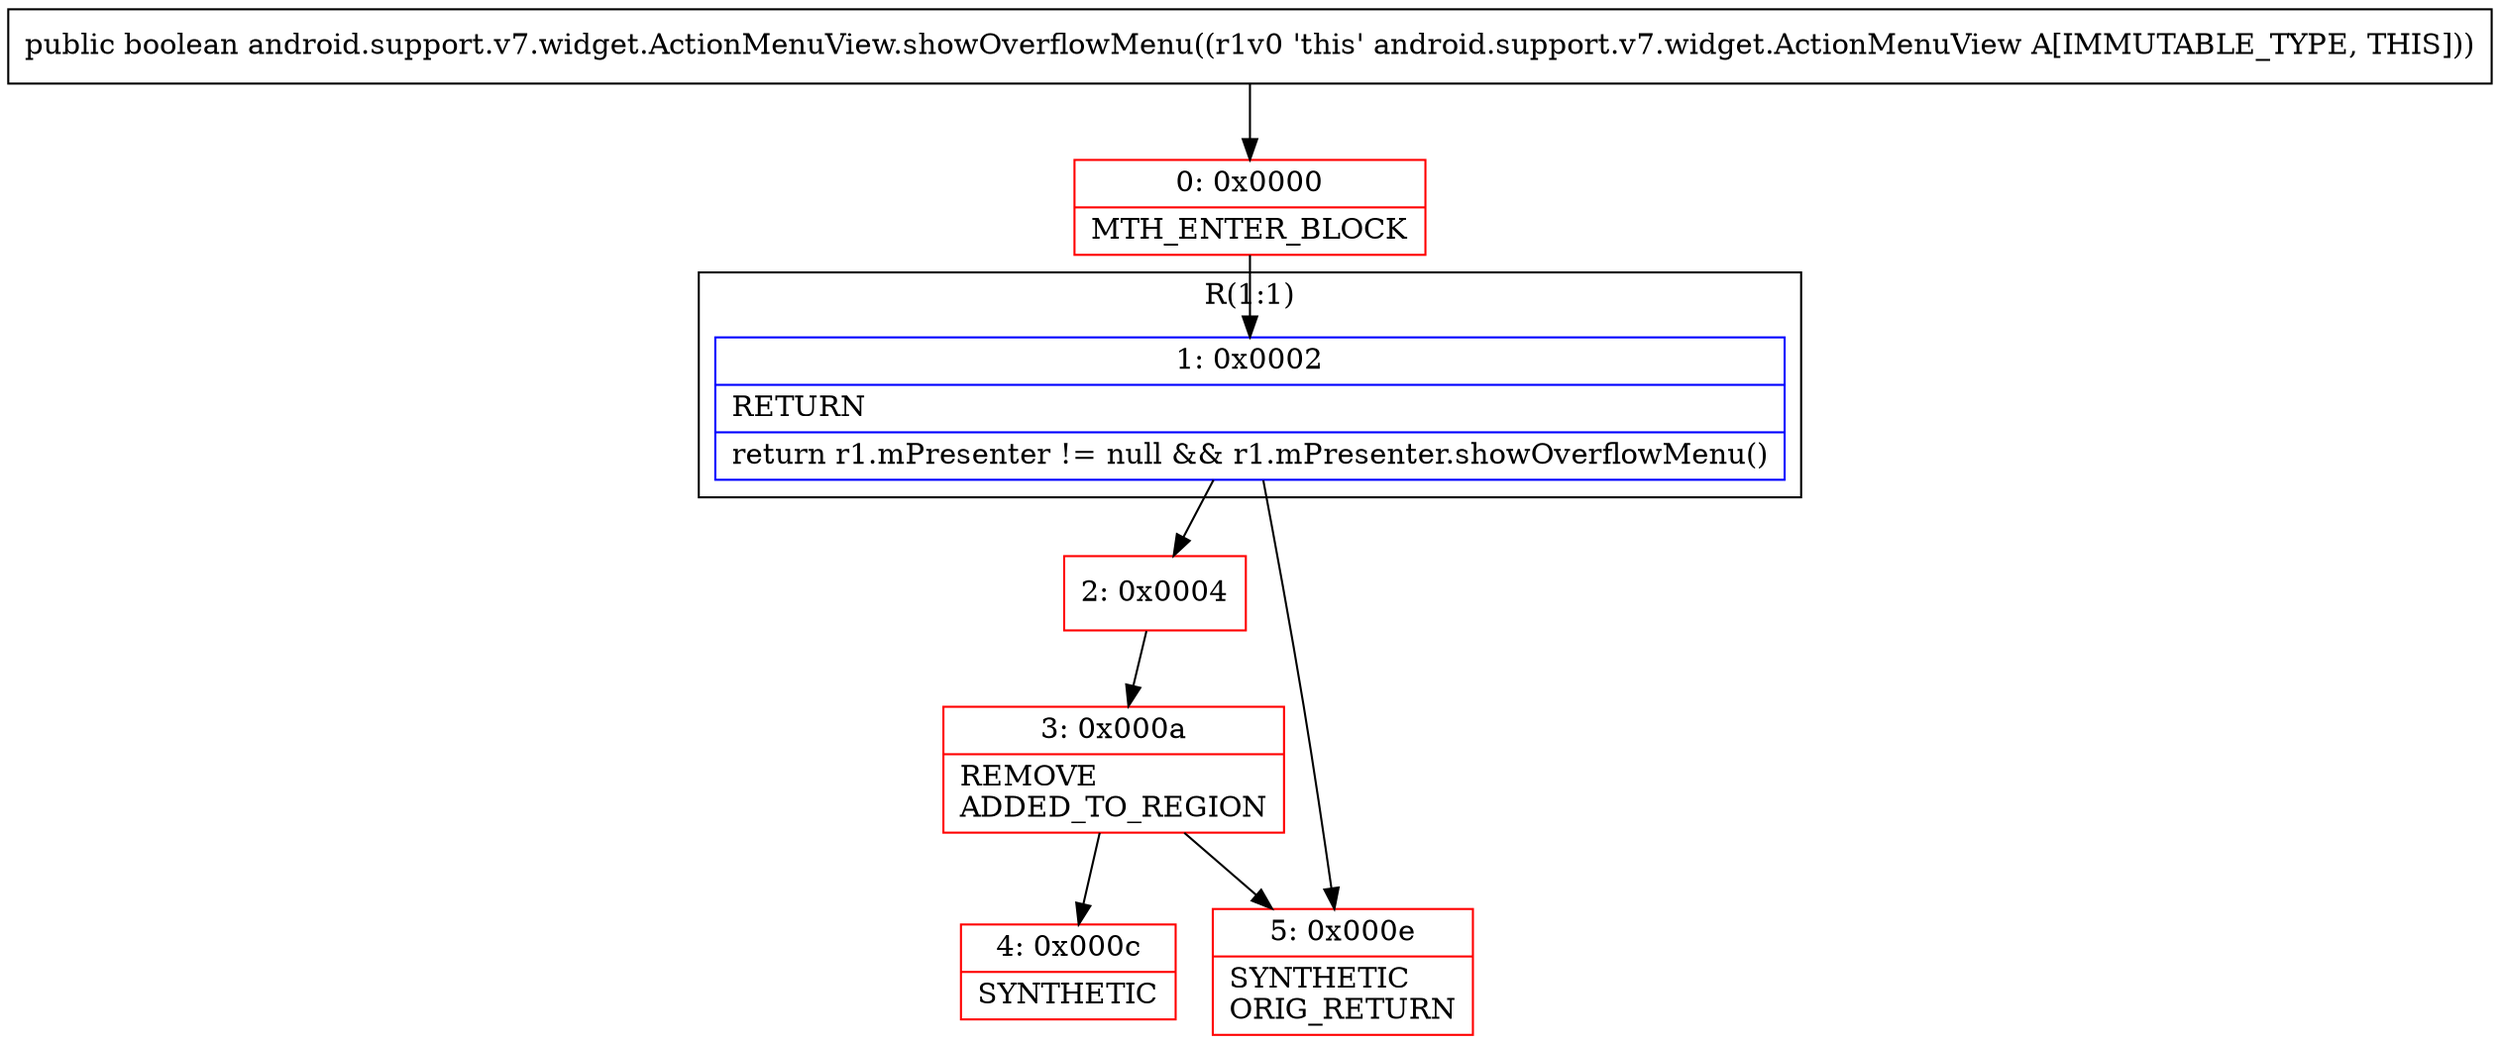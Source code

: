 digraph "CFG forandroid.support.v7.widget.ActionMenuView.showOverflowMenu()Z" {
subgraph cluster_Region_196431934 {
label = "R(1:1)";
node [shape=record,color=blue];
Node_1 [shape=record,label="{1\:\ 0x0002|RETURN\l|return r1.mPresenter != null && r1.mPresenter.showOverflowMenu()\l}"];
}
Node_0 [shape=record,color=red,label="{0\:\ 0x0000|MTH_ENTER_BLOCK\l}"];
Node_2 [shape=record,color=red,label="{2\:\ 0x0004}"];
Node_3 [shape=record,color=red,label="{3\:\ 0x000a|REMOVE\lADDED_TO_REGION\l}"];
Node_4 [shape=record,color=red,label="{4\:\ 0x000c|SYNTHETIC\l}"];
Node_5 [shape=record,color=red,label="{5\:\ 0x000e|SYNTHETIC\lORIG_RETURN\l}"];
MethodNode[shape=record,label="{public boolean android.support.v7.widget.ActionMenuView.showOverflowMenu((r1v0 'this' android.support.v7.widget.ActionMenuView A[IMMUTABLE_TYPE, THIS])) }"];
MethodNode -> Node_0;
Node_1 -> Node_2;
Node_1 -> Node_5;
Node_0 -> Node_1;
Node_2 -> Node_3;
Node_3 -> Node_4;
Node_3 -> Node_5;
}

